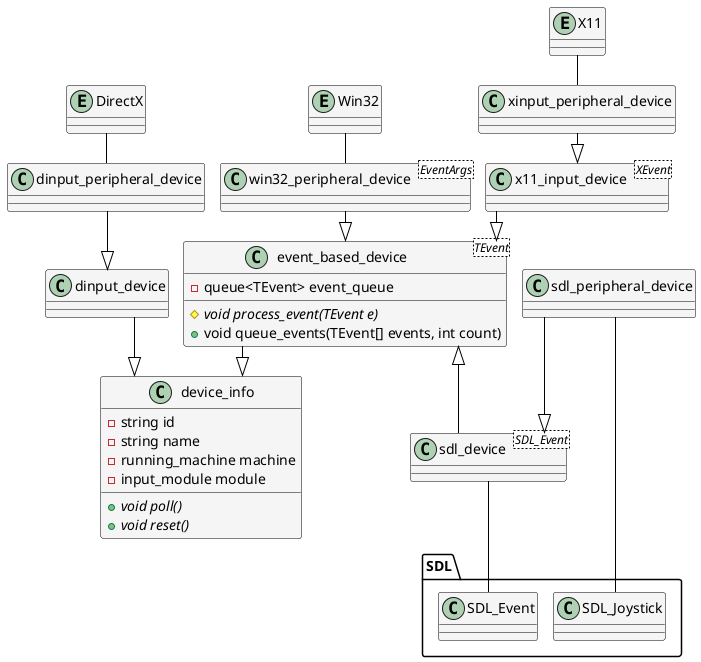 @startuml
skinparam Shadowing false
skinparam LineType ortho
skinparam ArrowColor black
skinparam nodesep 15
skinparam ranksep 30

skinparam class {
    BackgroundColor WhiteSmoke
    BorderColor black
}


entity Win32
entity DirectX
entity X11
package SDL {
	class SDL_Event
	class SDL_Joystick
}


class event_based_device<TEvent> {
	-queue<TEvent> event_queue
	{abstract} #void process_event(TEvent e)
	+void queue_events(TEvent[] events, int count)
}

class device_info {
	-string id
	-string name
	-running_machine machine
	-input_module module
	{abstract} +void poll()
	{abstract} +void reset()
}

event_based_device --|> device_info

class sdl_device<SDL_Event>

sdl_peripheral_device --|> sdl_device
sdl_peripheral_device -- SDL_Joystick
sdl_device -- SDL_Event

class win32_peripheral_device<EventArgs>

class x11_input_device<XEvent> 
x11_input_device --|> event_based_device

xinput_peripheral_device --|> x11_input_device

dinput_device --|> device_info
dinput_peripheral_device --|> dinput_device

sdl_device -u-|> event_based_device
win32_peripheral_device --|> event_based_device

X11 -d- xinput_peripheral_device
Win32 -d- win32_peripheral_device
DirectX -d- dinput_peripheral_device
@enduml

